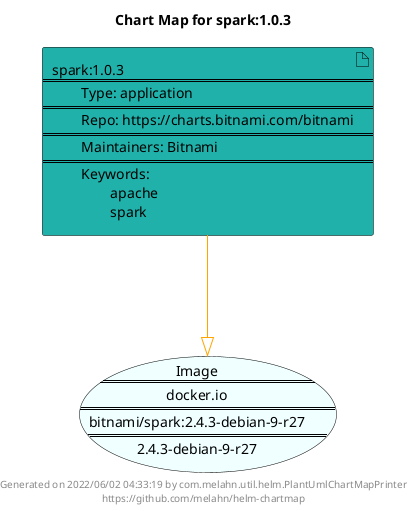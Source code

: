 @startuml
skinparam linetype ortho
skinparam backgroundColor white
skinparam usecaseBorderColor black
skinparam usecaseArrowColor LightSlateGray
skinparam artifactBorderColor black
skinparam artifactArrowColor LightSlateGray

title Chart Map for spark:1.0.3

'There is one referenced Helm Chart
artifact "spark:1.0.3\n====\n\tType: application\n====\n\tRepo: https://charts.bitnami.com/bitnami\n====\n\tMaintainers: Bitnami\n====\n\tKeywords: \n\t\tapache\n\t\tspark" as spark_1_0_3 #LightSeaGreen

'There is one referenced Docker Image
usecase "Image\n====\ndocker.io\n====\nbitnami/spark:2.4.3-debian-9-r27\n====\n2.4.3-debian-9-r27" as docker_io_bitnami_spark_2_4_3_debian_9_r27 #Azure

'Chart Dependencies
spark_1_0_3--[#orange]-|>docker_io_bitnami_spark_2_4_3_debian_9_r27

center footer Generated on 2022/06/02 04:33:19 by com.melahn.util.helm.PlantUmlChartMapPrinter\nhttps://github.com/melahn/helm-chartmap
@enduml
